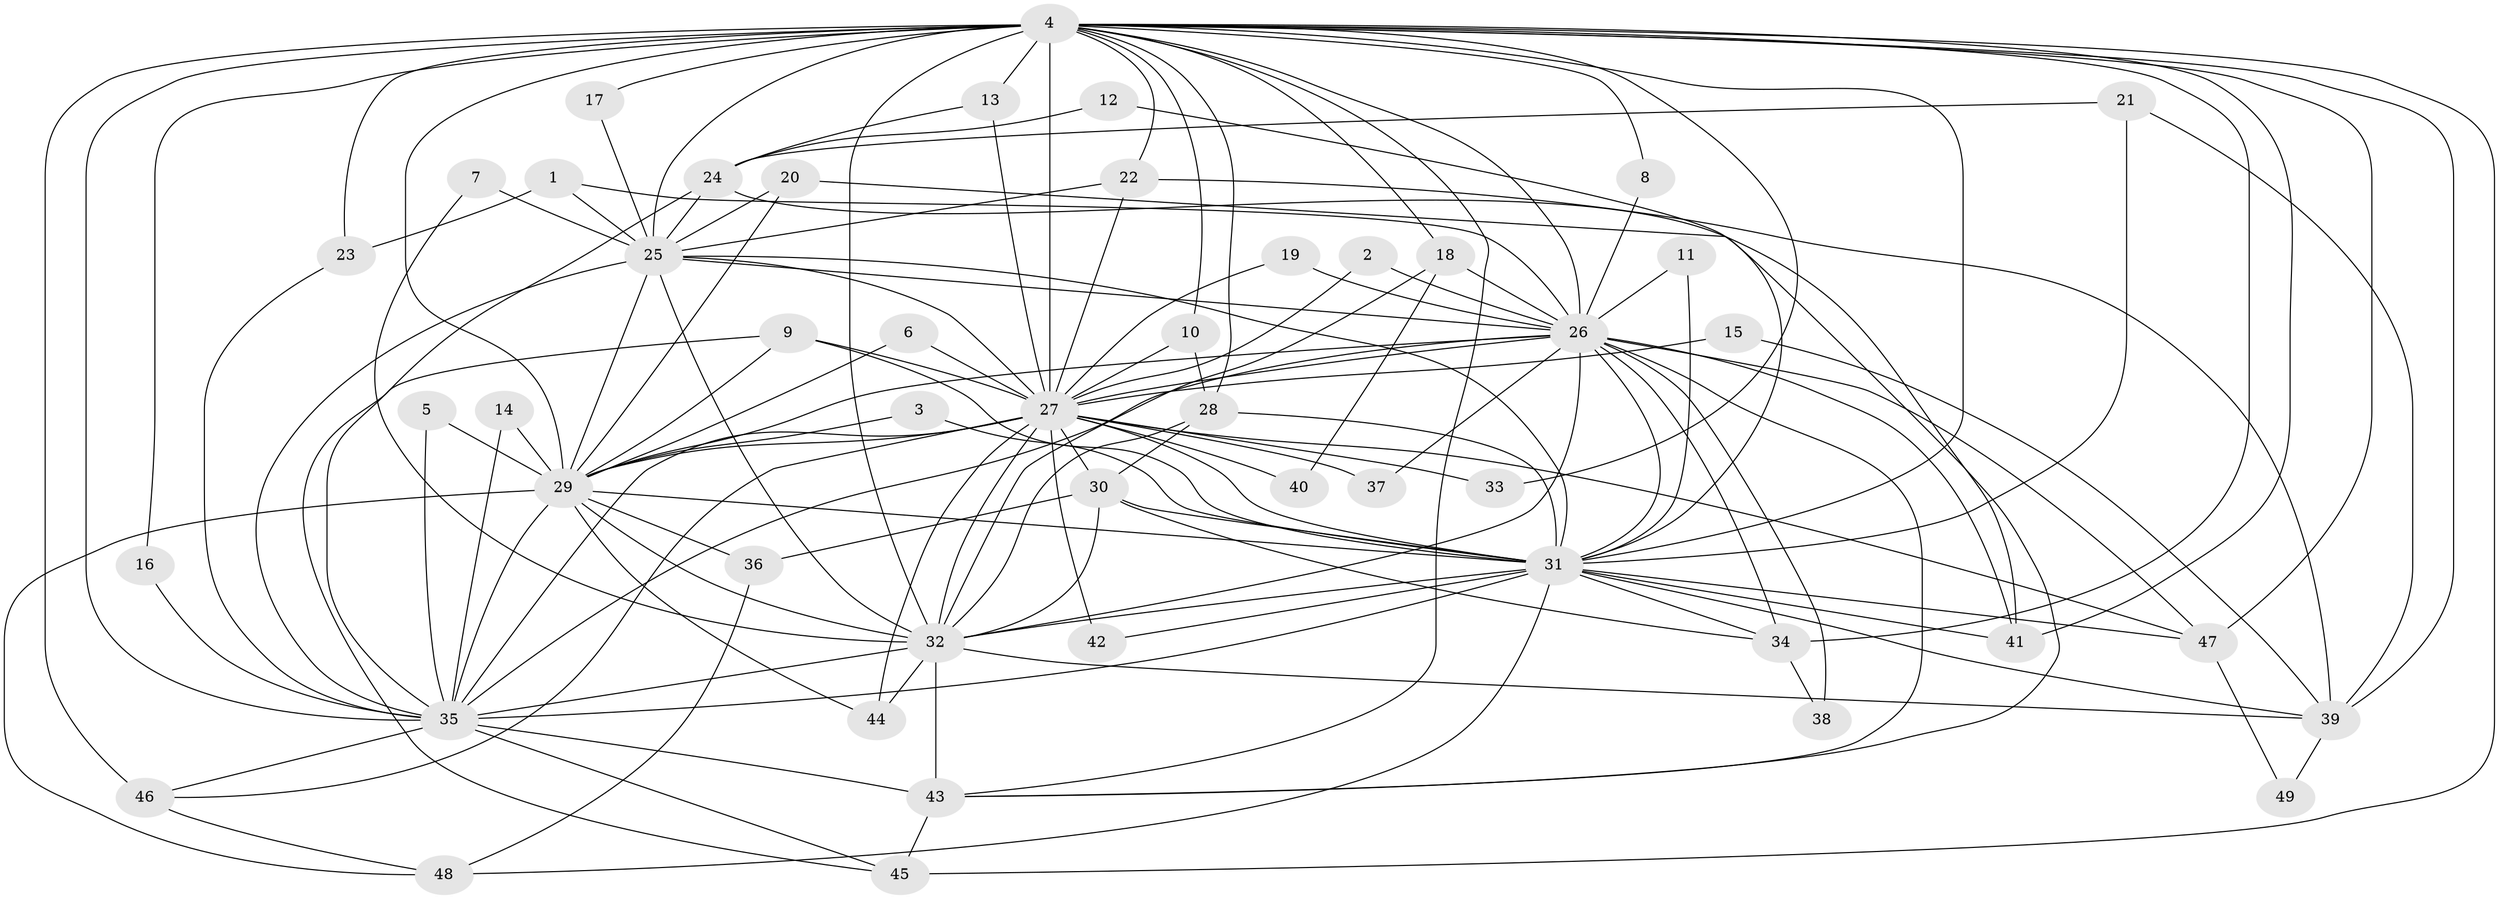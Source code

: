 // original degree distribution, {23: 0.020618556701030927, 16: 0.020618556701030927, 18: 0.010309278350515464, 17: 0.010309278350515464, 19: 0.010309278350515464, 20: 0.010309278350515464, 21: 0.010309278350515464, 24: 0.010309278350515464, 4: 0.12371134020618557, 5: 0.05154639175257732, 2: 0.4948453608247423, 3: 0.20618556701030927, 6: 0.020618556701030927}
// Generated by graph-tools (version 1.1) at 2025/25/03/09/25 03:25:48]
// undirected, 49 vertices, 137 edges
graph export_dot {
graph [start="1"]
  node [color=gray90,style=filled];
  1;
  2;
  3;
  4;
  5;
  6;
  7;
  8;
  9;
  10;
  11;
  12;
  13;
  14;
  15;
  16;
  17;
  18;
  19;
  20;
  21;
  22;
  23;
  24;
  25;
  26;
  27;
  28;
  29;
  30;
  31;
  32;
  33;
  34;
  35;
  36;
  37;
  38;
  39;
  40;
  41;
  42;
  43;
  44;
  45;
  46;
  47;
  48;
  49;
  1 -- 23 [weight=1.0];
  1 -- 25 [weight=1.0];
  1 -- 26 [weight=1.0];
  2 -- 26 [weight=1.0];
  2 -- 27 [weight=1.0];
  3 -- 29 [weight=1.0];
  3 -- 31 [weight=1.0];
  4 -- 8 [weight=1.0];
  4 -- 10 [weight=1.0];
  4 -- 13 [weight=1.0];
  4 -- 16 [weight=1.0];
  4 -- 17 [weight=2.0];
  4 -- 18 [weight=1.0];
  4 -- 22 [weight=1.0];
  4 -- 23 [weight=1.0];
  4 -- 25 [weight=2.0];
  4 -- 26 [weight=2.0];
  4 -- 27 [weight=4.0];
  4 -- 28 [weight=1.0];
  4 -- 29 [weight=2.0];
  4 -- 31 [weight=2.0];
  4 -- 32 [weight=3.0];
  4 -- 33 [weight=1.0];
  4 -- 34 [weight=2.0];
  4 -- 35 [weight=3.0];
  4 -- 39 [weight=1.0];
  4 -- 41 [weight=1.0];
  4 -- 43 [weight=1.0];
  4 -- 45 [weight=1.0];
  4 -- 46 [weight=1.0];
  4 -- 47 [weight=2.0];
  5 -- 29 [weight=1.0];
  5 -- 35 [weight=1.0];
  6 -- 27 [weight=1.0];
  6 -- 29 [weight=1.0];
  7 -- 25 [weight=1.0];
  7 -- 32 [weight=1.0];
  8 -- 26 [weight=1.0];
  9 -- 27 [weight=1.0];
  9 -- 29 [weight=1.0];
  9 -- 31 [weight=1.0];
  9 -- 45 [weight=1.0];
  10 -- 27 [weight=1.0];
  10 -- 28 [weight=1.0];
  11 -- 26 [weight=1.0];
  11 -- 31 [weight=1.0];
  12 -- 24 [weight=1.0];
  12 -- 31 [weight=1.0];
  13 -- 24 [weight=1.0];
  13 -- 27 [weight=1.0];
  14 -- 29 [weight=2.0];
  14 -- 35 [weight=1.0];
  15 -- 27 [weight=1.0];
  15 -- 39 [weight=1.0];
  16 -- 35 [weight=1.0];
  17 -- 25 [weight=1.0];
  18 -- 26 [weight=1.0];
  18 -- 32 [weight=1.0];
  18 -- 40 [weight=1.0];
  19 -- 26 [weight=1.0];
  19 -- 27 [weight=1.0];
  20 -- 25 [weight=1.0];
  20 -- 29 [weight=1.0];
  20 -- 41 [weight=1.0];
  21 -- 24 [weight=1.0];
  21 -- 31 [weight=1.0];
  21 -- 39 [weight=1.0];
  22 -- 25 [weight=1.0];
  22 -- 27 [weight=1.0];
  22 -- 39 [weight=1.0];
  23 -- 35 [weight=1.0];
  24 -- 25 [weight=1.0];
  24 -- 35 [weight=1.0];
  24 -- 43 [weight=1.0];
  25 -- 26 [weight=1.0];
  25 -- 27 [weight=2.0];
  25 -- 29 [weight=2.0];
  25 -- 31 [weight=1.0];
  25 -- 32 [weight=1.0];
  25 -- 35 [weight=1.0];
  26 -- 27 [weight=4.0];
  26 -- 29 [weight=1.0];
  26 -- 31 [weight=1.0];
  26 -- 32 [weight=1.0];
  26 -- 34 [weight=1.0];
  26 -- 35 [weight=1.0];
  26 -- 37 [weight=1.0];
  26 -- 38 [weight=1.0];
  26 -- 41 [weight=1.0];
  26 -- 43 [weight=1.0];
  26 -- 47 [weight=2.0];
  27 -- 29 [weight=2.0];
  27 -- 30 [weight=2.0];
  27 -- 31 [weight=2.0];
  27 -- 32 [weight=2.0];
  27 -- 33 [weight=1.0];
  27 -- 35 [weight=2.0];
  27 -- 37 [weight=1.0];
  27 -- 40 [weight=1.0];
  27 -- 42 [weight=1.0];
  27 -- 44 [weight=1.0];
  27 -- 46 [weight=1.0];
  27 -- 47 [weight=1.0];
  28 -- 30 [weight=1.0];
  28 -- 31 [weight=1.0];
  28 -- 32 [weight=1.0];
  29 -- 31 [weight=2.0];
  29 -- 32 [weight=3.0];
  29 -- 35 [weight=1.0];
  29 -- 36 [weight=1.0];
  29 -- 44 [weight=1.0];
  29 -- 48 [weight=1.0];
  30 -- 31 [weight=1.0];
  30 -- 32 [weight=1.0];
  30 -- 34 [weight=1.0];
  30 -- 36 [weight=1.0];
  31 -- 32 [weight=1.0];
  31 -- 34 [weight=1.0];
  31 -- 35 [weight=1.0];
  31 -- 39 [weight=1.0];
  31 -- 41 [weight=1.0];
  31 -- 42 [weight=1.0];
  31 -- 47 [weight=1.0];
  31 -- 48 [weight=1.0];
  32 -- 35 [weight=1.0];
  32 -- 39 [weight=1.0];
  32 -- 43 [weight=1.0];
  32 -- 44 [weight=1.0];
  34 -- 38 [weight=1.0];
  35 -- 43 [weight=2.0];
  35 -- 45 [weight=1.0];
  35 -- 46 [weight=1.0];
  36 -- 48 [weight=1.0];
  39 -- 49 [weight=1.0];
  43 -- 45 [weight=1.0];
  46 -- 48 [weight=1.0];
  47 -- 49 [weight=1.0];
}

